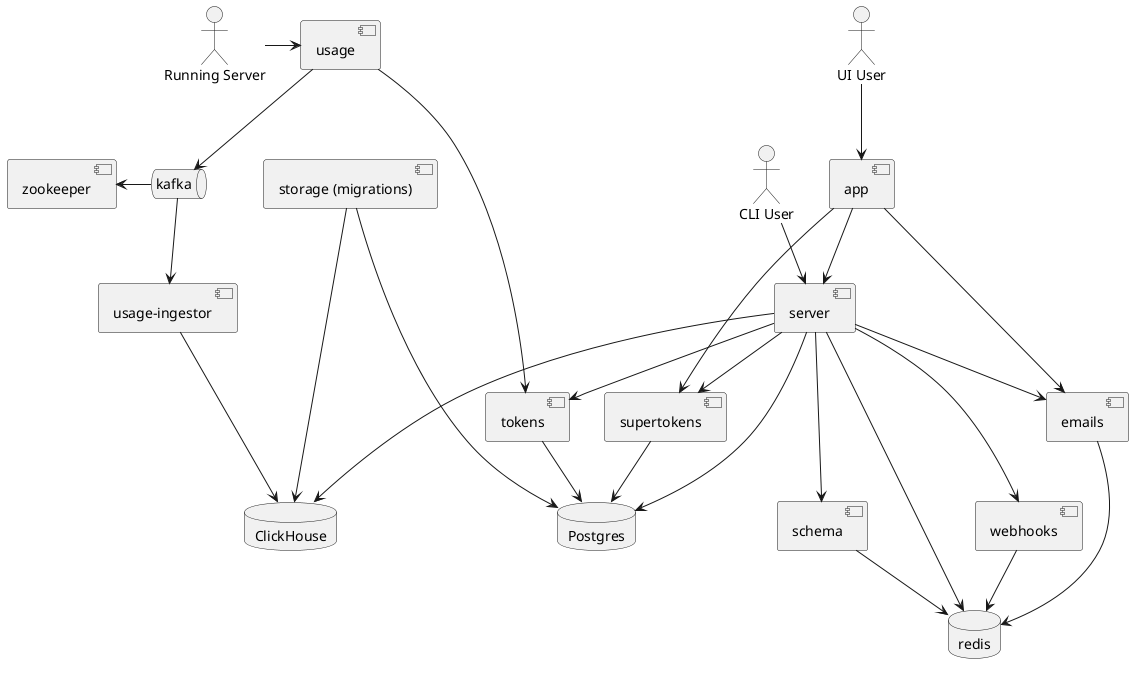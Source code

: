 @startuml

actor "UI User" as uiuser
actor "CLI User" as cliuser
actor "Running Server" as gqlserver

component zookeeper
component supertokens

queue kafka

database ClickHouse
database Postgres
database redis

component server
component schema
component tokens
component webhooks
component emails
component usage
component "usage-ingestor" as usageing
component app

component "storage (migrations)" as storageSvc
storageSvc ---d-> ClickHouse
storageSvc ---d-> Postgres

kafka -l-> zookeeper

app --> supertokens
app --> server
app --> emails

usageing --> ClickHouse
kafka -> usageing
usage -d-> kafka
gqlserver -> usage

emails -d-> redis
webhooks -d-> redis
tokens -d-> Postgres
schema -d-> redis

server -d-> Postgres
server -d--> ClickHouse
server -d-> redis
server -d-> tokens
server -d-> webhooks
server -d-> schema
server -d-> emails
server -d-> supertokens

supertokens -> Postgres

uiuser --> app
cliuser --> server

emails -[hidden]-> webhooks

usage ----> tokens

@enduml